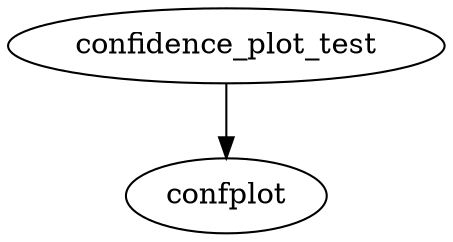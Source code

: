 /* Created by mdot for Matlab */
digraph m2html {
  confidence_plot_test -> confplot;

  confidence_plot_test [URL="confidence_plot_test.html"];
  confplot [URL="confplot.html"];
}